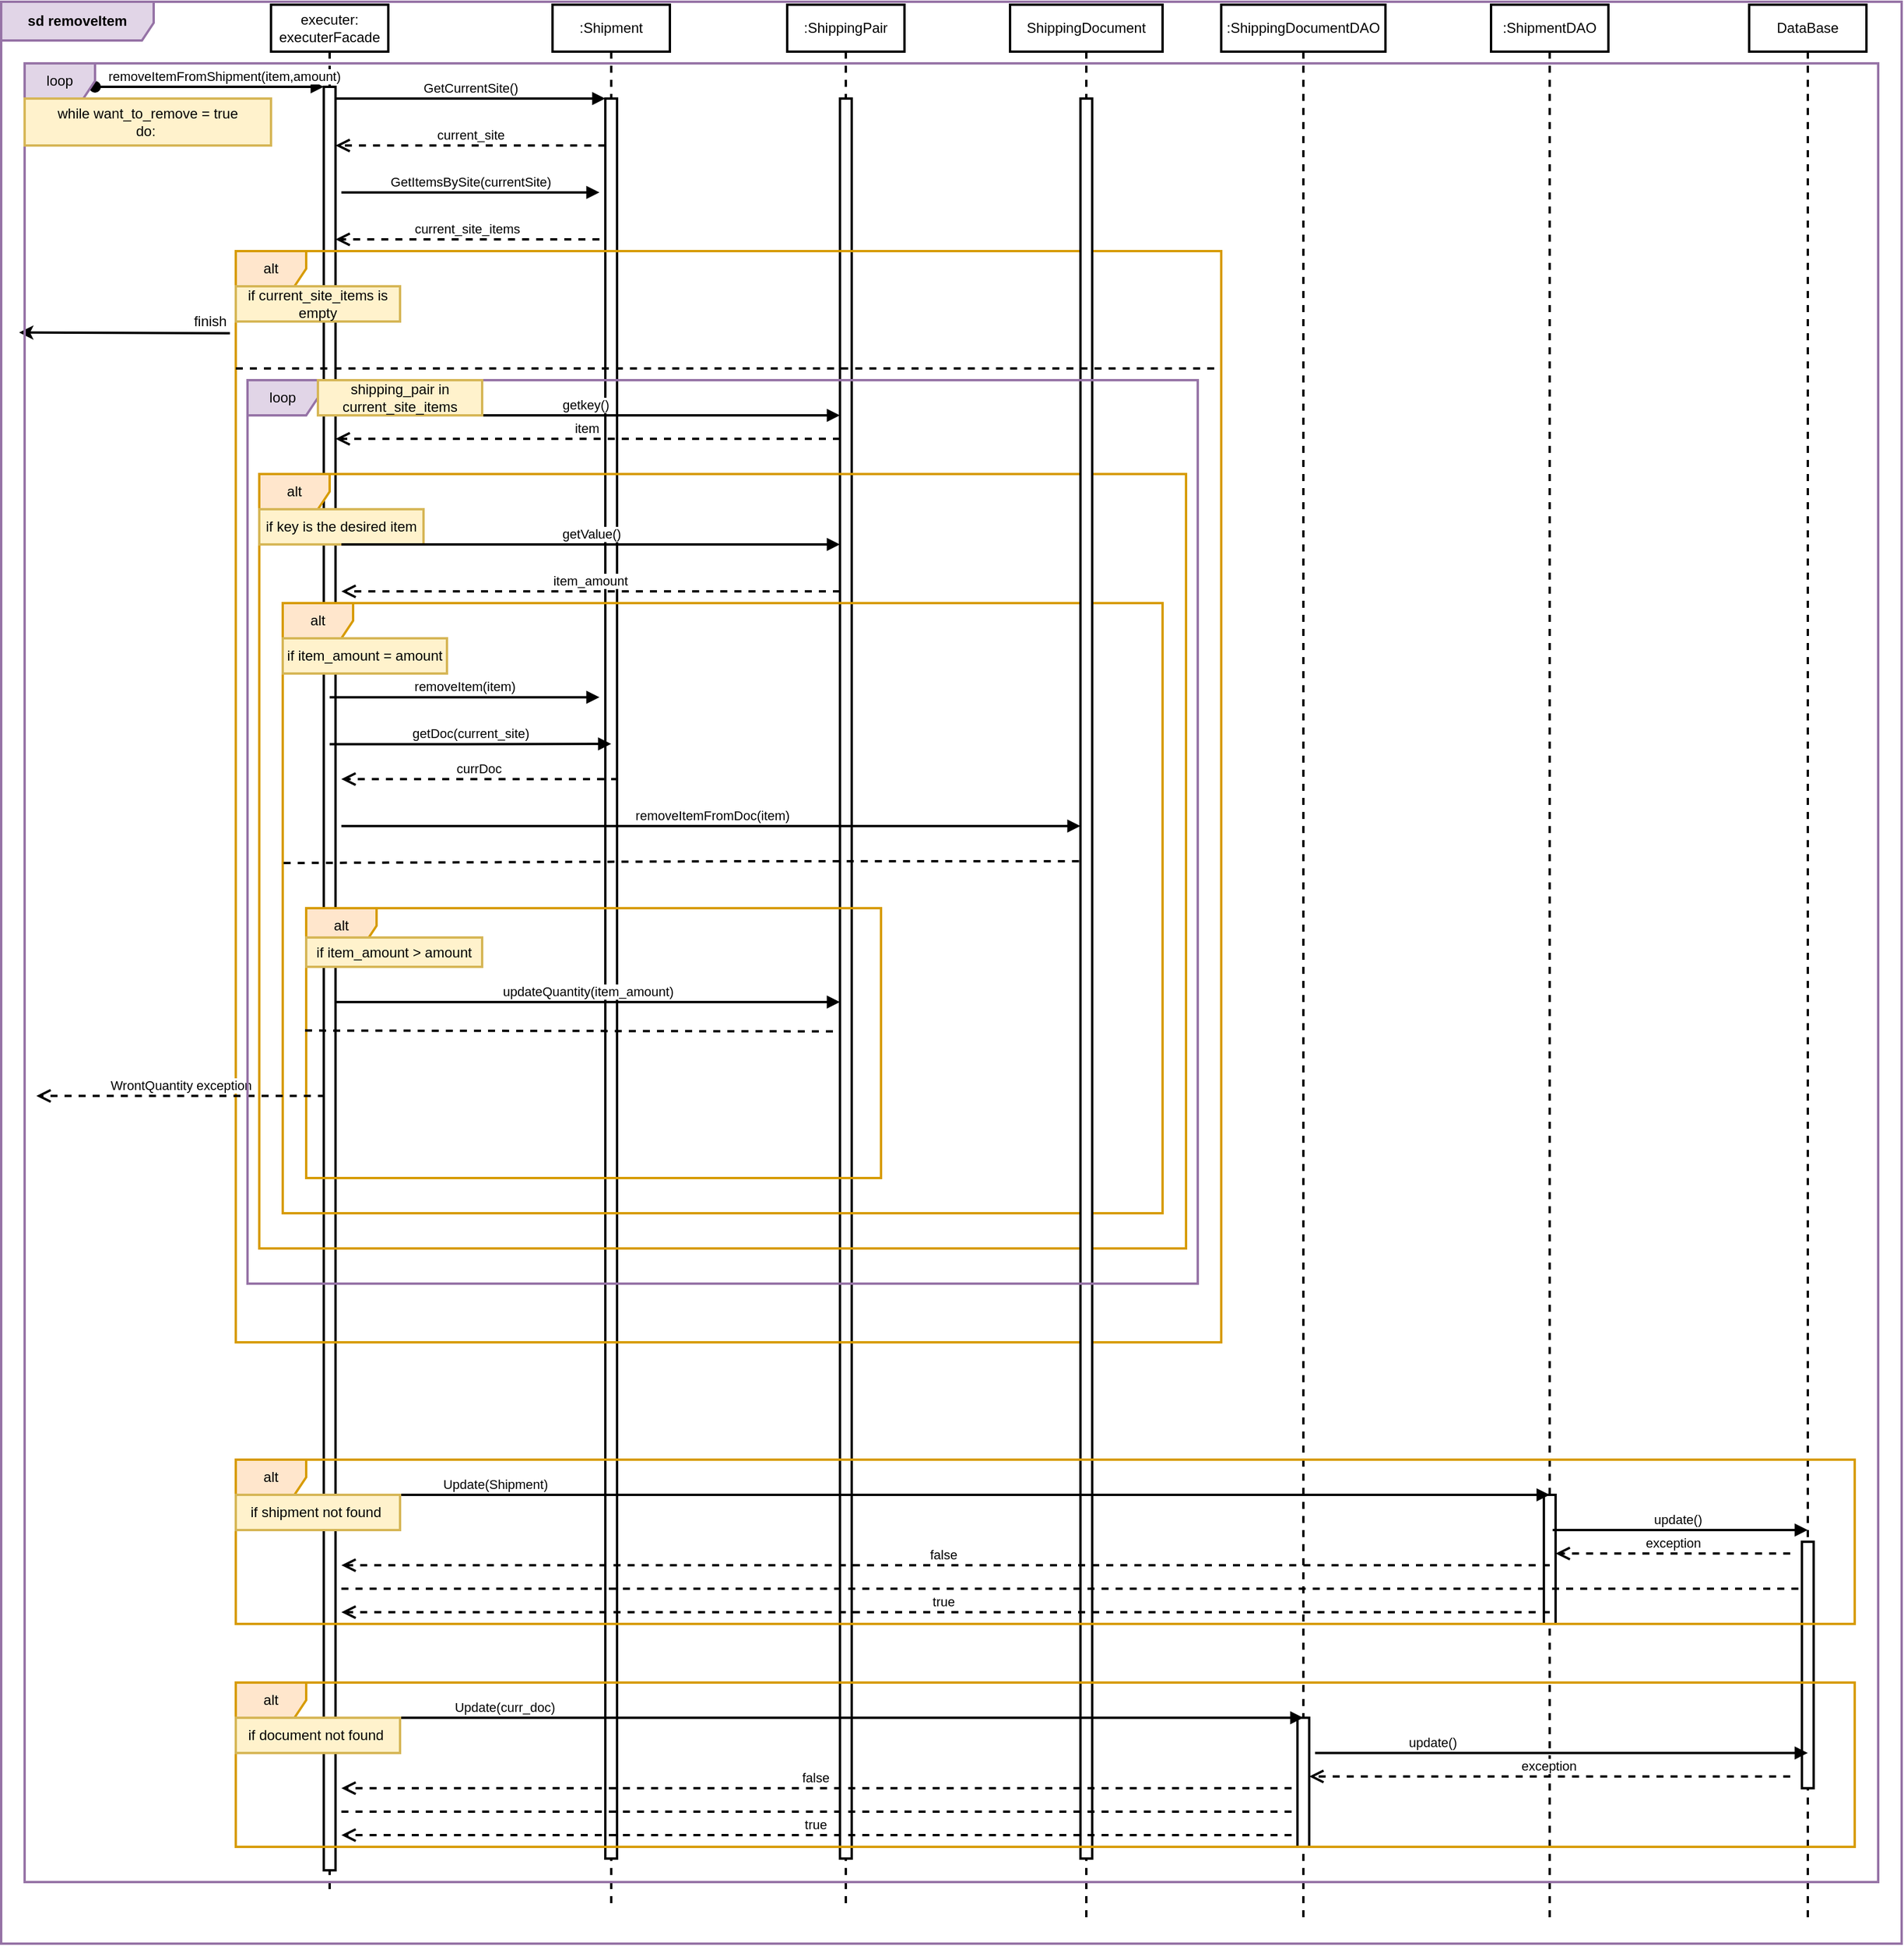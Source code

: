 <mxfile version="21.2.1" type="github">
  <diagram name="Page-1" id="2YBvvXClWsGukQMizWep">
    <mxGraphModel dx="2359" dy="736" grid="1" gridSize="10" guides="1" tooltips="1" connect="1" arrows="1" fold="1" page="1" pageScale="1" pageWidth="850" pageHeight="1100" math="0" shadow="0">
      <root>
        <mxCell id="0" />
        <mxCell id="1" parent="0" />
        <mxCell id="aM9ryv3xv72pqoxQDRHE-1" value="executer: executerFacade" style="shape=umlLifeline;perimeter=lifelinePerimeter;whiteSpace=wrap;html=1;container=0;dropTarget=0;collapsible=0;recursiveResize=0;outlineConnect=0;portConstraint=eastwest;newEdgeStyle={&quot;edgeStyle&quot;:&quot;elbowEdgeStyle&quot;,&quot;elbow&quot;:&quot;vertical&quot;,&quot;curved&quot;:0,&quot;rounded&quot;:0};strokeWidth=2;" parent="1" vertex="1">
          <mxGeometry y="40" width="100" height="1610" as="geometry" />
        </mxCell>
        <mxCell id="aM9ryv3xv72pqoxQDRHE-2" value="" style="html=1;points=[];perimeter=orthogonalPerimeter;outlineConnect=0;targetShapes=umlLifeline;portConstraint=eastwest;newEdgeStyle={&quot;edgeStyle&quot;:&quot;elbowEdgeStyle&quot;,&quot;elbow&quot;:&quot;vertical&quot;,&quot;curved&quot;:0,&quot;rounded&quot;:0};strokeWidth=2;" parent="aM9ryv3xv72pqoxQDRHE-1" vertex="1">
          <mxGeometry x="45" y="70" width="10" height="1520" as="geometry" />
        </mxCell>
        <mxCell id="aM9ryv3xv72pqoxQDRHE-3" value="removeItemFromShipment(item,amount)" style="html=1;verticalAlign=bottom;startArrow=oval;endArrow=block;startSize=8;edgeStyle=elbowEdgeStyle;elbow=vertical;curved=0;rounded=0;strokeWidth=2;" parent="aM9ryv3xv72pqoxQDRHE-1" target="aM9ryv3xv72pqoxQDRHE-2" edge="1">
          <mxGeometry x="0.128" relative="1" as="geometry">
            <mxPoint x="-150" y="70" as="sourcePoint" />
            <mxPoint as="offset" />
          </mxGeometry>
        </mxCell>
        <mxCell id="aM9ryv3xv72pqoxQDRHE-5" value=":Shipment" style="shape=umlLifeline;perimeter=lifelinePerimeter;whiteSpace=wrap;html=1;container=0;dropTarget=0;collapsible=0;recursiveResize=0;outlineConnect=0;portConstraint=eastwest;newEdgeStyle={&quot;edgeStyle&quot;:&quot;elbowEdgeStyle&quot;,&quot;elbow&quot;:&quot;vertical&quot;,&quot;curved&quot;:0,&quot;rounded&quot;:0};strokeWidth=2;" parent="1" vertex="1">
          <mxGeometry x="240" y="40" width="100" height="1620" as="geometry" />
        </mxCell>
        <mxCell id="aM9ryv3xv72pqoxQDRHE-6" value="" style="html=1;points=[];perimeter=orthogonalPerimeter;outlineConnect=0;targetShapes=umlLifeline;portConstraint=eastwest;newEdgeStyle={&quot;edgeStyle&quot;:&quot;elbowEdgeStyle&quot;,&quot;elbow&quot;:&quot;vertical&quot;,&quot;curved&quot;:0,&quot;rounded&quot;:0};strokeWidth=2;" parent="aM9ryv3xv72pqoxQDRHE-5" vertex="1">
          <mxGeometry x="45" y="80" width="10" height="1500" as="geometry" />
        </mxCell>
        <mxCell id="aM9ryv3xv72pqoxQDRHE-7" value="GetCurrentSite()" style="html=1;verticalAlign=bottom;endArrow=block;edgeStyle=elbowEdgeStyle;elbow=vertical;curved=0;rounded=0;strokeWidth=2;" parent="1" source="aM9ryv3xv72pqoxQDRHE-2" target="aM9ryv3xv72pqoxQDRHE-6" edge="1">
          <mxGeometry relative="1" as="geometry">
            <mxPoint x="195" y="130" as="sourcePoint" />
            <Array as="points">
              <mxPoint x="180" y="120" />
            </Array>
          </mxGeometry>
        </mxCell>
        <mxCell id="aM9ryv3xv72pqoxQDRHE-8" value="current_site" style="html=1;verticalAlign=bottom;endArrow=open;dashed=1;endSize=8;edgeStyle=elbowEdgeStyle;elbow=vertical;curved=0;rounded=0;strokeWidth=2;" parent="1" source="aM9ryv3xv72pqoxQDRHE-6" target="aM9ryv3xv72pqoxQDRHE-2" edge="1">
          <mxGeometry relative="1" as="geometry">
            <mxPoint x="195" y="205" as="targetPoint" />
            <Array as="points">
              <mxPoint x="90" y="160" />
              <mxPoint x="130" y="170" />
              <mxPoint x="190" y="280" />
            </Array>
          </mxGeometry>
        </mxCell>
        <mxCell id="FTDdUt2VMNyNh04fNACb-4" value="GetItemsBySite(currentSite)" style="html=1;verticalAlign=bottom;endArrow=block;edgeStyle=elbowEdgeStyle;elbow=horizontal;curved=0;rounded=0;strokeWidth=2;" parent="1" edge="1">
          <mxGeometry relative="1" as="geometry">
            <mxPoint x="60" y="200" as="sourcePoint" />
            <Array as="points">
              <mxPoint x="185" y="200" />
            </Array>
            <mxPoint x="280" y="200" as="targetPoint" />
          </mxGeometry>
        </mxCell>
        <mxCell id="FTDdUt2VMNyNh04fNACb-5" value=":ShippingPair" style="shape=umlLifeline;perimeter=lifelinePerimeter;whiteSpace=wrap;html=1;container=0;dropTarget=0;collapsible=0;recursiveResize=0;outlineConnect=0;portConstraint=eastwest;newEdgeStyle={&quot;edgeStyle&quot;:&quot;elbowEdgeStyle&quot;,&quot;elbow&quot;:&quot;vertical&quot;,&quot;curved&quot;:0,&quot;rounded&quot;:0};strokeWidth=2;" parent="1" vertex="1">
          <mxGeometry x="440" y="40" width="100" height="1620" as="geometry" />
        </mxCell>
        <mxCell id="FTDdUt2VMNyNh04fNACb-6" value="" style="html=1;points=[];perimeter=orthogonalPerimeter;outlineConnect=0;targetShapes=umlLifeline;portConstraint=eastwest;newEdgeStyle={&quot;edgeStyle&quot;:&quot;elbowEdgeStyle&quot;,&quot;elbow&quot;:&quot;vertical&quot;,&quot;curved&quot;:0,&quot;rounded&quot;:0};strokeWidth=2;" parent="FTDdUt2VMNyNh04fNACb-5" vertex="1">
          <mxGeometry x="45" y="80" width="10" height="1500" as="geometry" />
        </mxCell>
        <mxCell id="FTDdUt2VMNyNh04fNACb-8" value="current_site_items" style="html=1;verticalAlign=bottom;endArrow=open;dashed=1;endSize=8;edgeStyle=elbowEdgeStyle;elbow=vertical;curved=0;rounded=0;strokeWidth=2;" parent="1" target="aM9ryv3xv72pqoxQDRHE-2" edge="1">
          <mxGeometry x="0.004" relative="1" as="geometry">
            <mxPoint x="60" y="230" as="targetPoint" />
            <Array as="points">
              <mxPoint x="180" y="240" />
              <mxPoint x="85" y="230" />
              <mxPoint x="125" y="240" />
              <mxPoint x="185" y="350" />
            </Array>
            <mxPoint x="280" y="240" as="sourcePoint" />
            <mxPoint as="offset" />
          </mxGeometry>
        </mxCell>
        <mxCell id="FTDdUt2VMNyNh04fNACb-9" value="alt" style="shape=umlFrame;whiteSpace=wrap;html=1;pointerEvents=0;strokeWidth=2;fillColor=#ffe6cc;strokeColor=#d79b00;" parent="1" vertex="1">
          <mxGeometry x="-30" y="250" width="840" height="930" as="geometry" />
        </mxCell>
        <mxCell id="FTDdUt2VMNyNh04fNACb-10" value="if current_site_items is empty" style="html=1;whiteSpace=wrap;strokeWidth=2;fillColor=#fff2cc;strokeColor=#d6b656;" parent="1" vertex="1">
          <mxGeometry x="-30" y="280" width="140" height="30" as="geometry" />
        </mxCell>
        <mxCell id="FTDdUt2VMNyNh04fNACb-12" value="" style="endArrow=classic;html=1;rounded=0;exitX=0.75;exitY=1;exitDx=0;exitDy=0;strokeWidth=2;entryX=-0.003;entryY=0.148;entryDx=0;entryDy=0;entryPerimeter=0;" parent="1" source="FTDdUt2VMNyNh04fNACb-13" target="FTDdUt2VMNyNh04fNACb-193" edge="1">
          <mxGeometry width="50" height="50" relative="1" as="geometry">
            <mxPoint x="20" y="320" as="sourcePoint" />
            <mxPoint x="-140" y="320" as="targetPoint" />
          </mxGeometry>
        </mxCell>
        <mxCell id="FTDdUt2VMNyNh04fNACb-13" value="finish&amp;nbsp;" style="text;html=1;strokeColor=none;fillColor=none;align=center;verticalAlign=middle;whiteSpace=wrap;rounded=0;strokeWidth=2;" parent="1" vertex="1">
          <mxGeometry x="-80" y="300" width="60" height="20" as="geometry" />
        </mxCell>
        <mxCell id="FTDdUt2VMNyNh04fNACb-17" value="getkey()" style="html=1;verticalAlign=bottom;endArrow=block;edgeStyle=elbowEdgeStyle;elbow=horizontal;curved=0;rounded=0;strokeWidth=2;" parent="1" source="aM9ryv3xv72pqoxQDRHE-1" target="FTDdUt2VMNyNh04fNACb-6" edge="1">
          <mxGeometry relative="1" as="geometry">
            <mxPoint x="60" y="370" as="sourcePoint" />
            <Array as="points">
              <mxPoint x="200" y="390" />
              <mxPoint x="240" y="390" />
              <mxPoint x="175" y="370" />
            </Array>
            <mxPoint x="270" y="370" as="targetPoint" />
          </mxGeometry>
        </mxCell>
        <mxCell id="FTDdUt2VMNyNh04fNACb-18" value="item" style="html=1;verticalAlign=bottom;endArrow=open;dashed=1;endSize=8;edgeStyle=elbowEdgeStyle;elbow=vertical;curved=0;rounded=0;strokeWidth=2;" parent="1" source="FTDdUt2VMNyNh04fNACb-6" target="aM9ryv3xv72pqoxQDRHE-2" edge="1">
          <mxGeometry x="0.004" relative="1" as="geometry">
            <mxPoint x="60" y="410" as="targetPoint" />
            <Array as="points">
              <mxPoint x="300" y="410" />
              <mxPoint x="230" y="390" />
              <mxPoint x="175" y="410" />
              <mxPoint x="80" y="400" />
              <mxPoint x="120" y="410" />
              <mxPoint x="180" y="520" />
            </Array>
            <mxPoint x="275" y="410" as="sourcePoint" />
            <mxPoint as="offset" />
          </mxGeometry>
        </mxCell>
        <mxCell id="FTDdUt2VMNyNh04fNACb-20" value="alt" style="shape=umlFrame;whiteSpace=wrap;html=1;pointerEvents=0;strokeWidth=2;fillColor=#ffe6cc;strokeColor=#d79b00;" parent="1" vertex="1">
          <mxGeometry x="-10" y="440" width="790" height="660" as="geometry" />
        </mxCell>
        <mxCell id="FTDdUt2VMNyNh04fNACb-21" value="if key is the desired item" style="html=1;whiteSpace=wrap;strokeWidth=2;fillColor=#fff2cc;strokeColor=#d6b656;" parent="1" vertex="1">
          <mxGeometry x="-10" y="470" width="140" height="30" as="geometry" />
        </mxCell>
        <mxCell id="FTDdUt2VMNyNh04fNACb-22" value="getValue()" style="html=1;verticalAlign=bottom;endArrow=block;edgeStyle=elbowEdgeStyle;elbow=horizontal;curved=0;rounded=0;strokeWidth=2;" parent="1" edge="1">
          <mxGeometry relative="1" as="geometry">
            <mxPoint x="60" y="500" as="sourcePoint" />
            <Array as="points">
              <mxPoint x="175" y="500" />
            </Array>
            <mxPoint x="485" y="500" as="targetPoint" />
          </mxGeometry>
        </mxCell>
        <mxCell id="FTDdUt2VMNyNh04fNACb-23" value="item_amount" style="html=1;verticalAlign=bottom;endArrow=open;dashed=1;endSize=8;edgeStyle=elbowEdgeStyle;elbow=vertical;curved=0;rounded=0;strokeWidth=2;" parent="1" edge="1">
          <mxGeometry x="0.004" relative="1" as="geometry">
            <mxPoint x="60" y="540" as="targetPoint" />
            <Array as="points">
              <mxPoint x="175" y="540" />
              <mxPoint x="80" y="530" />
              <mxPoint x="120" y="540" />
              <mxPoint x="180" y="650" />
            </Array>
            <mxPoint x="485" y="540" as="sourcePoint" />
            <mxPoint as="offset" />
          </mxGeometry>
        </mxCell>
        <mxCell id="FTDdUt2VMNyNh04fNACb-24" value="alt" style="shape=umlFrame;whiteSpace=wrap;html=1;pointerEvents=0;strokeWidth=2;fillColor=#ffe6cc;strokeColor=#d79b00;" parent="1" vertex="1">
          <mxGeometry x="10" y="550" width="750" height="520" as="geometry" />
        </mxCell>
        <mxCell id="FTDdUt2VMNyNh04fNACb-25" value="if item_amount = amount" style="html=1;whiteSpace=wrap;strokeWidth=2;fillColor=#fff2cc;strokeColor=#d6b656;" parent="1" vertex="1">
          <mxGeometry x="10" y="580" width="140" height="30" as="geometry" />
        </mxCell>
        <mxCell id="FTDdUt2VMNyNh04fNACb-26" value=":ShipmentDAO" style="shape=umlLifeline;perimeter=lifelinePerimeter;whiteSpace=wrap;html=1;container=0;dropTarget=0;collapsible=0;recursiveResize=0;outlineConnect=0;portConstraint=eastwest;newEdgeStyle={&quot;edgeStyle&quot;:&quot;elbowEdgeStyle&quot;,&quot;elbow&quot;:&quot;vertical&quot;,&quot;curved&quot;:0,&quot;rounded&quot;:0};strokeWidth=2;" parent="1" vertex="1">
          <mxGeometry x="1040" y="40" width="100" height="1630" as="geometry" />
        </mxCell>
        <mxCell id="FTDdUt2VMNyNh04fNACb-27" value="" style="html=1;points=[];perimeter=orthogonalPerimeter;outlineConnect=0;targetShapes=umlLifeline;portConstraint=eastwest;newEdgeStyle={&quot;edgeStyle&quot;:&quot;elbowEdgeStyle&quot;,&quot;elbow&quot;:&quot;vertical&quot;,&quot;curved&quot;:0,&quot;rounded&quot;:0};strokeWidth=2;" parent="FTDdUt2VMNyNh04fNACb-26" vertex="1">
          <mxGeometry x="45" y="1270" width="10" height="110" as="geometry" />
        </mxCell>
        <mxCell id="FTDdUt2VMNyNh04fNACb-28" value="DataBase" style="shape=umlLifeline;perimeter=lifelinePerimeter;whiteSpace=wrap;html=1;container=0;dropTarget=0;collapsible=0;recursiveResize=0;outlineConnect=0;portConstraint=eastwest;newEdgeStyle={&quot;edgeStyle&quot;:&quot;elbowEdgeStyle&quot;,&quot;elbow&quot;:&quot;vertical&quot;,&quot;curved&quot;:0,&quot;rounded&quot;:0};strokeWidth=2;" parent="1" vertex="1">
          <mxGeometry x="1260" y="40" width="100" height="1630" as="geometry" />
        </mxCell>
        <mxCell id="FTDdUt2VMNyNh04fNACb-29" value="" style="html=1;points=[];perimeter=orthogonalPerimeter;outlineConnect=0;targetShapes=umlLifeline;portConstraint=eastwest;newEdgeStyle={&quot;edgeStyle&quot;:&quot;elbowEdgeStyle&quot;,&quot;elbow&quot;:&quot;vertical&quot;,&quot;curved&quot;:0,&quot;rounded&quot;:0};strokeWidth=2;" parent="FTDdUt2VMNyNh04fNACb-28" vertex="1">
          <mxGeometry x="45" y="1310" width="10" height="210" as="geometry" />
        </mxCell>
        <mxCell id="FTDdUt2VMNyNh04fNACb-30" value="removeItem(item)" style="html=1;verticalAlign=bottom;endArrow=block;edgeStyle=elbowEdgeStyle;elbow=vertical;curved=0;rounded=0;strokeWidth=2;" parent="1" edge="1">
          <mxGeometry relative="1" as="geometry">
            <mxPoint x="50" y="630.29" as="sourcePoint" />
            <Array as="points">
              <mxPoint x="165" y="630.29" />
            </Array>
            <mxPoint x="280" y="630" as="targetPoint" />
          </mxGeometry>
        </mxCell>
        <mxCell id="FTDdUt2VMNyNh04fNACb-72" value=":ShippingDocumentDAO" style="shape=umlLifeline;perimeter=lifelinePerimeter;whiteSpace=wrap;html=1;container=0;dropTarget=0;collapsible=0;recursiveResize=0;outlineConnect=0;portConstraint=eastwest;newEdgeStyle={&quot;edgeStyle&quot;:&quot;elbowEdgeStyle&quot;,&quot;elbow&quot;:&quot;vertical&quot;,&quot;curved&quot;:0,&quot;rounded&quot;:0};strokeWidth=2;" parent="1" vertex="1">
          <mxGeometry x="810" y="40" width="140" height="1630" as="geometry" />
        </mxCell>
        <mxCell id="FTDdUt2VMNyNh04fNACb-73" value="" style="html=1;points=[];perimeter=orthogonalPerimeter;outlineConnect=0;targetShapes=umlLifeline;portConstraint=eastwest;newEdgeStyle={&quot;edgeStyle&quot;:&quot;elbowEdgeStyle&quot;,&quot;elbow&quot;:&quot;vertical&quot;,&quot;curved&quot;:0,&quot;rounded&quot;:0};strokeWidth=2;" parent="FTDdUt2VMNyNh04fNACb-72" vertex="1">
          <mxGeometry x="65" y="1460" width="10" height="110" as="geometry" />
        </mxCell>
        <mxCell id="FTDdUt2VMNyNh04fNACb-74" value="ShippingDocument" style="shape=umlLifeline;perimeter=lifelinePerimeter;whiteSpace=wrap;html=1;container=0;dropTarget=0;collapsible=0;recursiveResize=0;outlineConnect=0;portConstraint=eastwest;newEdgeStyle={&quot;edgeStyle&quot;:&quot;elbowEdgeStyle&quot;,&quot;elbow&quot;:&quot;vertical&quot;,&quot;curved&quot;:0,&quot;rounded&quot;:0};strokeWidth=2;" parent="1" vertex="1">
          <mxGeometry x="630" y="40" width="130" height="1630" as="geometry" />
        </mxCell>
        <mxCell id="FTDdUt2VMNyNh04fNACb-75" value="" style="html=1;points=[];perimeter=orthogonalPerimeter;outlineConnect=0;targetShapes=umlLifeline;portConstraint=eastwest;newEdgeStyle={&quot;edgeStyle&quot;:&quot;elbowEdgeStyle&quot;,&quot;elbow&quot;:&quot;vertical&quot;,&quot;curved&quot;:0,&quot;rounded&quot;:0};strokeWidth=2;" parent="FTDdUt2VMNyNh04fNACb-74" vertex="1">
          <mxGeometry x="60" y="80" width="10" height="1500" as="geometry" />
        </mxCell>
        <mxCell id="FTDdUt2VMNyNh04fNACb-90" value="" style="endArrow=none;dashed=1;html=1;rounded=0;strokeWidth=2;" parent="1" edge="1">
          <mxGeometry width="50" height="50" relative="1" as="geometry">
            <mxPoint x="-30" y="350" as="sourcePoint" />
            <mxPoint x="810" y="350" as="targetPoint" />
          </mxGeometry>
        </mxCell>
        <mxCell id="FTDdUt2VMNyNh04fNACb-100" value="getDoc(current_site)" style="html=1;verticalAlign=bottom;endArrow=block;edgeStyle=elbowEdgeStyle;elbow=horizontal;curved=0;rounded=0;strokeWidth=2;" parent="1" edge="1">
          <mxGeometry relative="1" as="geometry">
            <mxPoint x="50" y="670.29" as="sourcePoint" />
            <Array as="points">
              <mxPoint x="165" y="670.29" />
            </Array>
            <mxPoint x="290" y="670" as="targetPoint" />
          </mxGeometry>
        </mxCell>
        <mxCell id="FTDdUt2VMNyNh04fNACb-101" value="currDoc" style="html=1;verticalAlign=bottom;endArrow=open;dashed=1;endSize=8;edgeStyle=elbowEdgeStyle;elbow=vertical;curved=0;rounded=0;strokeWidth=2;" parent="1" edge="1">
          <mxGeometry x="0.004" relative="1" as="geometry">
            <mxPoint x="59.93" y="700" as="targetPoint" />
            <Array as="points">
              <mxPoint x="280.93" y="700" />
              <mxPoint x="280.93" y="690" />
              <mxPoint x="320.93" y="700" />
              <mxPoint x="380.93" y="810" />
            </Array>
            <mxPoint x="295.93" y="700" as="sourcePoint" />
            <mxPoint as="offset" />
          </mxGeometry>
        </mxCell>
        <mxCell id="FTDdUt2VMNyNh04fNACb-102" value="removeItemFromDoc(item)" style="html=1;verticalAlign=bottom;endArrow=block;edgeStyle=elbowEdgeStyle;elbow=horizontal;curved=0;rounded=0;strokeWidth=2;" parent="1" edge="1">
          <mxGeometry x="0.002" relative="1" as="geometry">
            <mxPoint x="60.0" y="740" as="sourcePoint" />
            <Array as="points">
              <mxPoint x="165" y="740.29" />
            </Array>
            <mxPoint x="690" y="740" as="targetPoint" />
            <mxPoint as="offset" />
          </mxGeometry>
        </mxCell>
        <mxCell id="FTDdUt2VMNyNh04fNACb-106" value="updateQuantity(item_amount)" style="html=1;verticalAlign=bottom;endArrow=block;edgeStyle=elbowEdgeStyle;elbow=horizontal;curved=0;rounded=0;strokeWidth=2;" parent="1" source="aM9ryv3xv72pqoxQDRHE-2" target="FTDdUt2VMNyNh04fNACb-6" edge="1">
          <mxGeometry relative="1" as="geometry">
            <mxPoint x="50" y="860.29" as="sourcePoint" />
            <Array as="points">
              <mxPoint x="230" y="890" />
              <mxPoint x="165" y="860.29" />
            </Array>
            <mxPoint x="290" y="860" as="targetPoint" />
          </mxGeometry>
        </mxCell>
        <mxCell id="FTDdUt2VMNyNh04fNACb-109" value="alt" style="shape=umlFrame;whiteSpace=wrap;html=1;pointerEvents=0;strokeWidth=2;fillColor=#ffe6cc;strokeColor=#d79b00;" parent="1" vertex="1">
          <mxGeometry x="30" y="810" width="490" height="230" as="geometry" />
        </mxCell>
        <mxCell id="FTDdUt2VMNyNh04fNACb-110" value="" style="endArrow=none;dashed=1;html=1;rounded=0;exitX=-0.002;exitY=0.308;exitDx=0;exitDy=0;exitPerimeter=0;strokeWidth=2;" parent="1" edge="1">
          <mxGeometry width="50" height="50" relative="1" as="geometry">
            <mxPoint x="29" y="914.29" as="sourcePoint" />
            <mxPoint x="480" y="915" as="targetPoint" />
          </mxGeometry>
        </mxCell>
        <mxCell id="FTDdUt2VMNyNh04fNACb-114" value="" style="endArrow=none;dashed=1;html=1;rounded=0;exitX=0.001;exitY=0.426;exitDx=0;exitDy=0;exitPerimeter=0;strokeWidth=2;" parent="1" source="FTDdUt2VMNyNh04fNACb-24" target="FTDdUt2VMNyNh04fNACb-74" edge="1">
          <mxGeometry width="50" height="50" relative="1" as="geometry">
            <mxPoint x="9" y="722" as="sourcePoint" />
            <mxPoint x="695" y="722" as="targetPoint" />
            <Array as="points">
              <mxPoint x="400" y="770" />
            </Array>
          </mxGeometry>
        </mxCell>
        <mxCell id="FTDdUt2VMNyNh04fNACb-117" value="if item_amount &amp;gt; amount" style="html=1;whiteSpace=wrap;strokeWidth=2;fillColor=#fff2cc;strokeColor=#d6b656;" parent="1" vertex="1">
          <mxGeometry x="30" y="835" width="150" height="25" as="geometry" />
        </mxCell>
        <mxCell id="FTDdUt2VMNyNh04fNACb-118" value="WrontQuantity exception" style="html=1;verticalAlign=bottom;endArrow=open;dashed=1;endSize=8;edgeStyle=elbowEdgeStyle;elbow=vertical;curved=0;rounded=0;strokeWidth=2;" parent="1" edge="1">
          <mxGeometry x="0.004" relative="1" as="geometry">
            <mxPoint x="-200" y="970" as="targetPoint" />
            <Array as="points">
              <mxPoint x="31" y="970" />
              <mxPoint x="31" y="960" />
              <mxPoint x="71" y="970" />
              <mxPoint x="131" y="1080" />
            </Array>
            <mxPoint x="46" y="970" as="sourcePoint" />
            <mxPoint as="offset" />
          </mxGeometry>
        </mxCell>
        <mxCell id="FTDdUt2VMNyNh04fNACb-122" value="loop" style="shape=umlFrame;whiteSpace=wrap;html=1;pointerEvents=0;strokeWidth=2;fillColor=#e1d5e7;strokeColor=#9673a6;" parent="1" vertex="1">
          <mxGeometry x="-20" y="360" width="810" height="770" as="geometry" />
        </mxCell>
        <mxCell id="FTDdUt2VMNyNh04fNACb-123" value="shipping_pair in current_site_items" style="html=1;whiteSpace=wrap;strokeWidth=2;fillColor=#fff2cc;strokeColor=#d6b656;" parent="1" vertex="1">
          <mxGeometry x="40" y="360" width="140" height="30" as="geometry" />
        </mxCell>
        <mxCell id="FTDdUt2VMNyNh04fNACb-144" value="Update(Shipment)" style="html=1;verticalAlign=bottom;endArrow=block;edgeStyle=elbowEdgeStyle;elbow=horizontal;curved=0;rounded=0;strokeWidth=2;" parent="1" edge="1">
          <mxGeometry x="-0.773" relative="1" as="geometry">
            <mxPoint x="75" y="1310" as="sourcePoint" />
            <Array as="points">
              <mxPoint x="530" y="1310" />
              <mxPoint x="435" y="1290.29" />
            </Array>
            <mxPoint x="1090" y="1310" as="targetPoint" />
            <mxPoint x="1" as="offset" />
          </mxGeometry>
        </mxCell>
        <mxCell id="FTDdUt2VMNyNh04fNACb-145" value="alt" style="shape=umlFrame;whiteSpace=wrap;html=1;pointerEvents=0;strokeWidth=2;fillColor=#ffe6cc;strokeColor=#d79b00;" parent="1" vertex="1">
          <mxGeometry x="-30" y="1280" width="1380" height="140" as="geometry" />
        </mxCell>
        <mxCell id="FTDdUt2VMNyNh04fNACb-146" value="exception" style="html=1;verticalAlign=bottom;endArrow=open;dashed=1;endSize=8;edgeStyle=elbowEdgeStyle;elbow=vertical;curved=0;rounded=0;strokeWidth=2;" parent="1" edge="1">
          <mxGeometry x="0.004" relative="1" as="geometry">
            <mxPoint x="1095" y="1360" as="targetPoint" />
            <Array as="points">
              <mxPoint x="1210" y="1360" />
              <mxPoint x="1115" y="1350" />
              <mxPoint x="1155" y="1360" />
              <mxPoint x="1215" y="1470" />
            </Array>
            <mxPoint x="1295" y="1360" as="sourcePoint" />
            <mxPoint as="offset" />
          </mxGeometry>
        </mxCell>
        <mxCell id="FTDdUt2VMNyNh04fNACb-147" value="false" style="html=1;verticalAlign=bottom;endArrow=open;dashed=1;endSize=8;edgeStyle=elbowEdgeStyle;elbow=vertical;curved=0;rounded=0;strokeWidth=2;" parent="1" edge="1">
          <mxGeometry x="0.004" relative="1" as="geometry">
            <mxPoint x="60" y="1370" as="targetPoint" />
            <Array as="points">
              <mxPoint x="100" y="1370" />
              <mxPoint x="290" y="1360" />
              <mxPoint x="330" y="1370" />
              <mxPoint x="390" y="1480" />
            </Array>
            <mxPoint x="1090" y="1370" as="sourcePoint" />
            <mxPoint as="offset" />
          </mxGeometry>
        </mxCell>
        <mxCell id="FTDdUt2VMNyNh04fNACb-148" value="true" style="html=1;verticalAlign=bottom;endArrow=open;dashed=1;endSize=8;edgeStyle=elbowEdgeStyle;elbow=vertical;curved=0;rounded=0;strokeWidth=2;" parent="1" edge="1">
          <mxGeometry x="0.004" relative="1" as="geometry">
            <mxPoint x="60" y="1410" as="targetPoint" />
            <Array as="points">
              <mxPoint x="385" y="1410" />
              <mxPoint x="290" y="1400" />
              <mxPoint x="330" y="1410" />
              <mxPoint x="390" y="1520" />
            </Array>
            <mxPoint x="1090" y="1410" as="sourcePoint" />
            <mxPoint as="offset" />
          </mxGeometry>
        </mxCell>
        <mxCell id="FTDdUt2VMNyNh04fNACb-149" value="" style="endArrow=none;dashed=1;html=1;rounded=0;strokeWidth=2;" parent="1" edge="1">
          <mxGeometry width="50" height="50" relative="1" as="geometry">
            <mxPoint x="60" y="1390" as="sourcePoint" />
            <mxPoint x="1305" y="1390" as="targetPoint" />
          </mxGeometry>
        </mxCell>
        <mxCell id="FTDdUt2VMNyNh04fNACb-150" value="if shipment not found&amp;nbsp;" style="html=1;whiteSpace=wrap;strokeWidth=2;fillColor=#fff2cc;strokeColor=#d6b656;" parent="1" vertex="1">
          <mxGeometry x="-30" y="1310" width="140" height="30" as="geometry" />
        </mxCell>
        <mxCell id="FTDdUt2VMNyNh04fNACb-151" value="update()" style="html=1;verticalAlign=bottom;endArrow=block;edgeStyle=elbowEdgeStyle;elbow=horizontal;curved=0;rounded=0;strokeWidth=2;" parent="1" edge="1">
          <mxGeometry x="0.482" relative="1" as="geometry">
            <mxPoint x="1300" y="1340" as="sourcePoint" />
            <Array as="points">
              <mxPoint x="1092.5" y="1340.58" />
              <mxPoint x="997.5" y="1320.87" />
            </Array>
            <mxPoint x="1310" y="1340" as="targetPoint" />
            <mxPoint x="-1" as="offset" />
          </mxGeometry>
        </mxCell>
        <mxCell id="FTDdUt2VMNyNh04fNACb-184" value="Update(curr_doc)" style="html=1;verticalAlign=bottom;endArrow=block;edgeStyle=elbowEdgeStyle;elbow=horizontal;curved=0;rounded=0;strokeWidth=2;" parent="1" edge="1">
          <mxGeometry x="-0.689" relative="1" as="geometry">
            <mxPoint x="75" y="1500" as="sourcePoint" />
            <Array as="points">
              <mxPoint x="530" y="1500" />
              <mxPoint x="435" y="1480.29" />
            </Array>
            <mxPoint x="880" y="1500" as="targetPoint" />
            <mxPoint x="-1" as="offset" />
          </mxGeometry>
        </mxCell>
        <mxCell id="FTDdUt2VMNyNh04fNACb-185" value="alt" style="shape=umlFrame;whiteSpace=wrap;html=1;pointerEvents=0;strokeWidth=2;fillColor=#ffe6cc;strokeColor=#d79b00;" parent="1" vertex="1">
          <mxGeometry x="-30" y="1470" width="1380" height="140" as="geometry" />
        </mxCell>
        <mxCell id="FTDdUt2VMNyNh04fNACb-186" value="exception" style="html=1;verticalAlign=bottom;endArrow=open;dashed=1;endSize=8;edgeStyle=elbowEdgeStyle;elbow=vertical;curved=0;rounded=0;strokeWidth=2;" parent="1" target="FTDdUt2VMNyNh04fNACb-73" edge="1">
          <mxGeometry x="0.004" relative="1" as="geometry">
            <mxPoint x="1095" y="1550" as="targetPoint" />
            <Array as="points">
              <mxPoint x="1210" y="1550" />
              <mxPoint x="1115" y="1540" />
              <mxPoint x="1155" y="1550" />
              <mxPoint x="1215" y="1660" />
            </Array>
            <mxPoint x="1295" y="1550" as="sourcePoint" />
            <mxPoint as="offset" />
          </mxGeometry>
        </mxCell>
        <mxCell id="FTDdUt2VMNyNh04fNACb-187" value="false" style="html=1;verticalAlign=bottom;endArrow=open;dashed=1;endSize=8;edgeStyle=elbowEdgeStyle;elbow=vertical;curved=0;rounded=0;strokeWidth=2;" parent="1" edge="1">
          <mxGeometry x="0.004" relative="1" as="geometry">
            <mxPoint x="60" y="1560" as="targetPoint" />
            <Array as="points">
              <mxPoint x="100" y="1560" />
              <mxPoint x="290" y="1550" />
              <mxPoint x="330" y="1560" />
              <mxPoint x="390" y="1670" />
            </Array>
            <mxPoint x="870" y="1560" as="sourcePoint" />
            <mxPoint as="offset" />
          </mxGeometry>
        </mxCell>
        <mxCell id="FTDdUt2VMNyNh04fNACb-188" value="true" style="html=1;verticalAlign=bottom;endArrow=open;dashed=1;endSize=8;edgeStyle=elbowEdgeStyle;elbow=vertical;curved=0;rounded=0;strokeWidth=2;" parent="1" edge="1">
          <mxGeometry x="0.004" relative="1" as="geometry">
            <mxPoint x="60" y="1600" as="targetPoint" />
            <Array as="points">
              <mxPoint x="385" y="1600" />
              <mxPoint x="290" y="1590" />
              <mxPoint x="330" y="1600" />
              <mxPoint x="390" y="1710" />
            </Array>
            <mxPoint x="870" y="1600" as="sourcePoint" />
            <mxPoint as="offset" />
          </mxGeometry>
        </mxCell>
        <mxCell id="FTDdUt2VMNyNh04fNACb-189" value="" style="endArrow=none;dashed=1;html=1;rounded=0;strokeWidth=2;" parent="1" target="FTDdUt2VMNyNh04fNACb-73" edge="1">
          <mxGeometry width="50" height="50" relative="1" as="geometry">
            <mxPoint x="60" y="1580" as="sourcePoint" />
            <mxPoint x="1305" y="1580" as="targetPoint" />
          </mxGeometry>
        </mxCell>
        <mxCell id="FTDdUt2VMNyNh04fNACb-190" value="if document not found&amp;nbsp;" style="html=1;whiteSpace=wrap;strokeWidth=2;fillColor=#fff2cc;strokeColor=#d6b656;" parent="1" vertex="1">
          <mxGeometry x="-30" y="1500" width="140" height="30" as="geometry" />
        </mxCell>
        <mxCell id="FTDdUt2VMNyNh04fNACb-191" value="update()" style="html=1;verticalAlign=bottom;endArrow=block;edgeStyle=elbowEdgeStyle;elbow=horizontal;curved=0;rounded=0;strokeWidth=2;" parent="1" edge="1">
          <mxGeometry x="0.229" relative="1" as="geometry">
            <mxPoint x="1300" y="1530" as="sourcePoint" />
            <Array as="points">
              <mxPoint x="890" y="1530" />
              <mxPoint x="997.5" y="1510.87" />
            </Array>
            <mxPoint x="1310" y="1530" as="targetPoint" />
            <mxPoint as="offset" />
          </mxGeometry>
        </mxCell>
        <mxCell id="FTDdUt2VMNyNh04fNACb-193" value="loop" style="shape=umlFrame;whiteSpace=wrap;html=1;pointerEvents=0;strokeWidth=2;fillColor=#e1d5e7;strokeColor=#9673a6;" parent="1" vertex="1">
          <mxGeometry x="-210" y="90" width="1580" height="1550" as="geometry" />
        </mxCell>
        <mxCell id="FTDdUt2VMNyNh04fNACb-194" value="while want_to_remove = true&lt;br&gt;do:&amp;nbsp;" style="html=1;whiteSpace=wrap;strokeWidth=2;fillColor=#fff2cc;strokeColor=#d6b656;" parent="1" vertex="1">
          <mxGeometry x="-210" y="120" width="210" height="40" as="geometry" />
        </mxCell>
        <mxCell id="8SmmW8KLwCwxxgS65kc1-1" value="&lt;b style=&quot;border-color: var(--border-color);&quot;&gt;sd removeItem&lt;/b&gt;" style="shape=umlFrame;whiteSpace=wrap;html=1;pointerEvents=0;strokeWidth=2;fillColor=#e1d5e7;strokeColor=#9673a6;width=130;height=33;" vertex="1" parent="1">
          <mxGeometry x="-230" y="37.5" width="1620" height="1655" as="geometry" />
        </mxCell>
      </root>
    </mxGraphModel>
  </diagram>
</mxfile>
